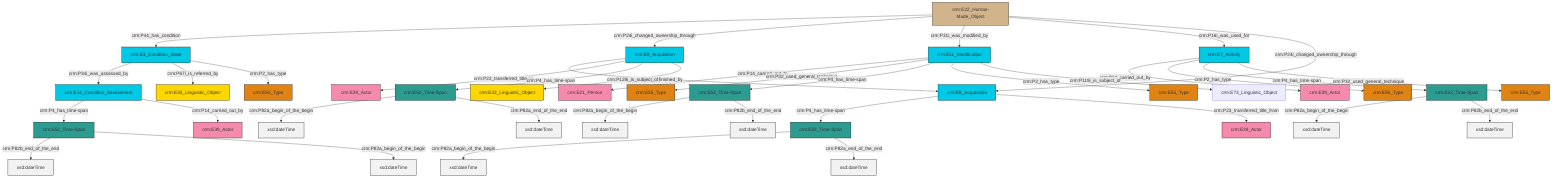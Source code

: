graph TD
classDef Literal fill:#f2f2f2,stroke:#000000;
classDef CRM_Entity fill:#FFFFFF,stroke:#000000;
classDef Temporal_Entity fill:#00C9E6, stroke:#000000;
classDef Type fill:#E18312, stroke:#000000;
classDef Time-Span fill:#2C9C91, stroke:#000000;
classDef Appellation fill:#FFEB7F, stroke:#000000;
classDef Place fill:#008836, stroke:#000000;
classDef Persistent_Item fill:#B266B2, stroke:#000000;
classDef Conceptual_Object fill:#FFD700, stroke:#000000;
classDef Physical_Thing fill:#D2B48C, stroke:#000000;
classDef Actor fill:#f58aad, stroke:#000000;
classDef PC_Classes fill:#4ce600, stroke:#000000;
classDef Multi fill:#cccccc,stroke:#000000;

0["crm:E8_Acquisition"]:::Temporal_Entity -->|crm:P115i_is_finished_by| 1["crm:E8_Acquisition"]:::Temporal_Entity
1["crm:E8_Acquisition"]:::Temporal_Entity -->|crm:P4_has_time-span| 2["crm:E52_Time-Span"]:::Time-Span
3["crm:E7_Activity"]:::Temporal_Entity -->|crm:P14_carried_out_by| 4["crm:E39_Actor"]:::Actor
5["crm:E3_Condition_State"]:::Temporal_Entity -->|crm:P34i_was_assessed_by| 7["crm:E14_Condition_Assessment"]:::Temporal_Entity
12["crm:E52_Time-Span"]:::Time-Span -->|crm:P82b_end_of_the_end| 13[xsd:dateTime]:::Literal
10["crm:E11_Modification"]:::Temporal_Entity -->|crm:P14_carried_out_by| 14["crm:E21_Person"]:::Actor
15["crm:E22_Human-Made_Object"]:::Physical_Thing -->|crm:P44_has_condition| 5["crm:E3_Condition_State"]:::Temporal_Entity
15["crm:E22_Human-Made_Object"]:::Physical_Thing -->|crm:P24i_changed_ownership_through| 0["crm:E8_Acquisition"]:::Temporal_Entity
2["crm:E52_Time-Span"]:::Time-Span -->|crm:P82a_begin_of_the_begin| 20[xsd:dateTime]:::Literal
27["crm:E52_Time-Span"]:::Time-Span -->|crm:P82a_begin_of_the_begin| 28[xsd:dateTime]:::Literal
27["crm:E52_Time-Span"]:::Time-Span -->|crm:P82a_end_of_the_end| 29[xsd:dateTime]:::Literal
5["crm:E3_Condition_State"]:::Temporal_Entity -->|crm:P67i_is_referred_by| 30["crm:E33_Linguistic_Object"]:::Conceptual_Object
3["crm:E7_Activity"]:::Temporal_Entity -->|crm:P2_has_type| 25["crm:E55_Type"]:::Type
2["crm:E52_Time-Span"]:::Time-Span -->|crm:P82a_end_of_the_end| 31[xsd:dateTime]:::Literal
32["crm:E52_Time-Span"]:::Time-Span -->|crm:P82a_begin_of_the_begin| 33[xsd:dateTime]:::Literal
15["crm:E22_Human-Made_Object"]:::Physical_Thing -->|crm:P31i_was_modified_by| 10["crm:E11_Modification"]:::Temporal_Entity
7["crm:E14_Condition_Assessment"]:::Temporal_Entity -->|crm:P4_has_time-span| 12["crm:E52_Time-Span"]:::Time-Span
3["crm:E7_Activity"]:::Temporal_Entity -->|crm:P4_has_time-span| 23["crm:E52_Time-Span"]:::Time-Span
15["crm:E22_Human-Made_Object"]:::Physical_Thing -->|crm:P16i_was_used_for| 3["crm:E7_Activity"]:::Temporal_Entity
0["crm:E8_Acquisition"]:::Temporal_Entity -->|crm:P22_transferred_title_to| 17["crm:E39_Actor"]:::Actor
15["crm:E22_Human-Made_Object"]:::Physical_Thing -->|crm:P24i_changed_ownership_through| 1["crm:E8_Acquisition"]:::Temporal_Entity
7["crm:E14_Condition_Assessment"]:::Temporal_Entity -->|crm:P14_carried_out_by| 21["crm:E39_Actor"]:::Actor
10["crm:E11_Modification"]:::Temporal_Entity -->|crm:P32_used_general_technique| 37["crm:E55_Type"]:::Type
10["crm:E11_Modification"]:::Temporal_Entity -->|crm:P4_has_time-span| 32["crm:E52_Time-Span"]:::Time-Span
12["crm:E52_Time-Span"]:::Time-Span -->|crm:P82a_begin_of_the_begin| 41[xsd:dateTime]:::Literal
23["crm:E52_Time-Span"]:::Time-Span -->|crm:P82a_begin_of_the_begin| 45[xsd:dateTime]:::Literal
10["crm:E11_Modification"]:::Temporal_Entity -->|crm:P2_has_type| 8["crm:E55_Type"]:::Type
32["crm:E52_Time-Span"]:::Time-Span -->|crm:P82b_end_of_the_end| 48[xsd:dateTime]:::Literal
3["crm:E7_Activity"]:::Temporal_Entity -->|crm:P32_used_general_technique| 49["crm:E55_Type"]:::Type
0["crm:E8_Acquisition"]:::Temporal_Entity -->|crm:P4_has_time-span| 27["crm:E52_Time-Span"]:::Time-Span
1["crm:E8_Acquisition"]:::Temporal_Entity -->|crm:P23_transferred_title_from| 42["crm:E39_Actor"]:::Actor
5["crm:E3_Condition_State"]:::Temporal_Entity -->|crm:P2_has_type| 52["crm:E55_Type"]:::Type
0["crm:E8_Acquisition"]:::Temporal_Entity -->|crm:P129i_is_subject_of| 53["crm:E33_Linguistic_Object"]:::Conceptual_Object
23["crm:E52_Time-Span"]:::Time-Span -->|crm:P82b_end_of_the_end| 56[xsd:dateTime]:::Literal
10["crm:E11_Modification"]:::Temporal_Entity -->|crm:P119i_is_subject_of| 39["crm:E73_Linguistic_Object"]:::Default